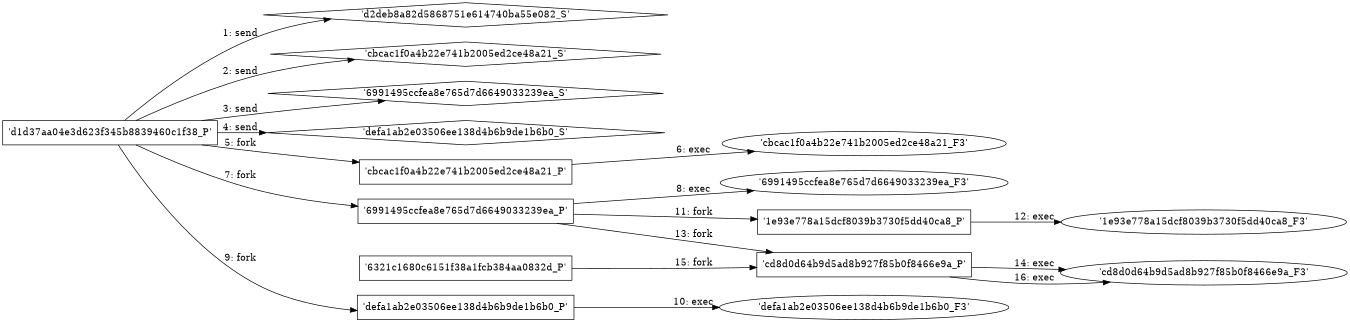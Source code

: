 digraph "D:\Learning\Paper\apt\基于CTI的攻击预警\Dataset\攻击图\ASGfromALLCTI\Player 1 Limps Back Into the Ring - Hello again, Locky!.dot" {
rankdir="LR"
size="9"
fixedsize="false"
splines="true"
nodesep=0.3
ranksep=0
fontsize=10
overlap="scalexy"
engine= "neato"
	"'d2deb8a82d5868751e614740ba55e082_S'" [node_type=Socket shape=diamond]
	"'d1d37aa04e3d623f345b8839460c1f38_P'" [node_type=Process shape=box]
	"'d1d37aa04e3d623f345b8839460c1f38_P'" -> "'d2deb8a82d5868751e614740ba55e082_S'" [label="1: send"]
	"'cbcac1f0a4b22e741b2005ed2ce48a21_S'" [node_type=Socket shape=diamond]
	"'d1d37aa04e3d623f345b8839460c1f38_P'" [node_type=Process shape=box]
	"'d1d37aa04e3d623f345b8839460c1f38_P'" -> "'cbcac1f0a4b22e741b2005ed2ce48a21_S'" [label="2: send"]
	"'6991495ccfea8e765d7d6649033239ea_S'" [node_type=Socket shape=diamond]
	"'d1d37aa04e3d623f345b8839460c1f38_P'" [node_type=Process shape=box]
	"'d1d37aa04e3d623f345b8839460c1f38_P'" -> "'6991495ccfea8e765d7d6649033239ea_S'" [label="3: send"]
	"'defa1ab2e03506ee138d4b6b9de1b6b0_S'" [node_type=Socket shape=diamond]
	"'d1d37aa04e3d623f345b8839460c1f38_P'" [node_type=Process shape=box]
	"'d1d37aa04e3d623f345b8839460c1f38_P'" -> "'defa1ab2e03506ee138d4b6b9de1b6b0_S'" [label="4: send"]
	"'d1d37aa04e3d623f345b8839460c1f38_P'" [node_type=Process shape=box]
	"'cbcac1f0a4b22e741b2005ed2ce48a21_P'" [node_type=Process shape=box]
	"'d1d37aa04e3d623f345b8839460c1f38_P'" -> "'cbcac1f0a4b22e741b2005ed2ce48a21_P'" [label="5: fork"]
	"'cbcac1f0a4b22e741b2005ed2ce48a21_P'" [node_type=Process shape=box]
	"'cbcac1f0a4b22e741b2005ed2ce48a21_F3'" [node_type=File shape=ellipse]
	"'cbcac1f0a4b22e741b2005ed2ce48a21_P'" -> "'cbcac1f0a4b22e741b2005ed2ce48a21_F3'" [label="6: exec"]
	"'d1d37aa04e3d623f345b8839460c1f38_P'" [node_type=Process shape=box]
	"'6991495ccfea8e765d7d6649033239ea_P'" [node_type=Process shape=box]
	"'d1d37aa04e3d623f345b8839460c1f38_P'" -> "'6991495ccfea8e765d7d6649033239ea_P'" [label="7: fork"]
	"'6991495ccfea8e765d7d6649033239ea_P'" [node_type=Process shape=box]
	"'6991495ccfea8e765d7d6649033239ea_F3'" [node_type=File shape=ellipse]
	"'6991495ccfea8e765d7d6649033239ea_P'" -> "'6991495ccfea8e765d7d6649033239ea_F3'" [label="8: exec"]
	"'d1d37aa04e3d623f345b8839460c1f38_P'" [node_type=Process shape=box]
	"'defa1ab2e03506ee138d4b6b9de1b6b0_P'" [node_type=Process shape=box]
	"'d1d37aa04e3d623f345b8839460c1f38_P'" -> "'defa1ab2e03506ee138d4b6b9de1b6b0_P'" [label="9: fork"]
	"'defa1ab2e03506ee138d4b6b9de1b6b0_P'" [node_type=Process shape=box]
	"'defa1ab2e03506ee138d4b6b9de1b6b0_F3'" [node_type=File shape=ellipse]
	"'defa1ab2e03506ee138d4b6b9de1b6b0_P'" -> "'defa1ab2e03506ee138d4b6b9de1b6b0_F3'" [label="10: exec"]
	"'6991495ccfea8e765d7d6649033239ea_P'" [node_type=Process shape=box]
	"'1e93e778a15dcf8039b3730f5dd40ca8_P'" [node_type=Process shape=box]
	"'6991495ccfea8e765d7d6649033239ea_P'" -> "'1e93e778a15dcf8039b3730f5dd40ca8_P'" [label="11: fork"]
	"'1e93e778a15dcf8039b3730f5dd40ca8_P'" [node_type=Process shape=box]
	"'1e93e778a15dcf8039b3730f5dd40ca8_F3'" [node_type=File shape=ellipse]
	"'1e93e778a15dcf8039b3730f5dd40ca8_P'" -> "'1e93e778a15dcf8039b3730f5dd40ca8_F3'" [label="12: exec"]
	"'6991495ccfea8e765d7d6649033239ea_P'" [node_type=Process shape=box]
	"'cd8d0d64b9d5ad8b927f85b0f8466e9a_P'" [node_type=Process shape=box]
	"'6991495ccfea8e765d7d6649033239ea_P'" -> "'cd8d0d64b9d5ad8b927f85b0f8466e9a_P'" [label="13: fork"]
	"'cd8d0d64b9d5ad8b927f85b0f8466e9a_P'" [node_type=Process shape=box]
	"'cd8d0d64b9d5ad8b927f85b0f8466e9a_F3'" [node_type=File shape=ellipse]
	"'cd8d0d64b9d5ad8b927f85b0f8466e9a_P'" -> "'cd8d0d64b9d5ad8b927f85b0f8466e9a_F3'" [label="14: exec"]
	"'6321c1680c6151f38a1fcb384aa0832d_P'" [node_type=Process shape=box]
	"'cd8d0d64b9d5ad8b927f85b0f8466e9a_P'" [node_type=Process shape=box]
	"'6321c1680c6151f38a1fcb384aa0832d_P'" -> "'cd8d0d64b9d5ad8b927f85b0f8466e9a_P'" [label="15: fork"]
	"'cd8d0d64b9d5ad8b927f85b0f8466e9a_P'" [node_type=Process shape=box]
	"'cd8d0d64b9d5ad8b927f85b0f8466e9a_F3'" [node_type=File shape=ellipse]
	"'cd8d0d64b9d5ad8b927f85b0f8466e9a_P'" -> "'cd8d0d64b9d5ad8b927f85b0f8466e9a_F3'" [label="16: exec"]
}
